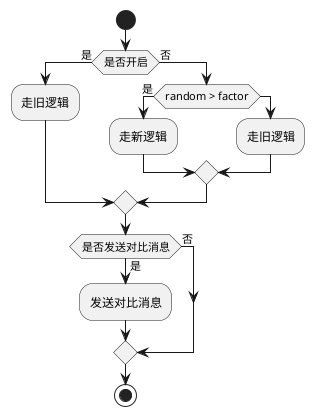 plantuml画流程图教程：https://blog.csdn.net/zhangjikuan/article/details/53484558

@startuml

start

if(是否开启) then(是)
  :走旧逻辑;
else(否)
  if(random > factor) then(是)
    :走新逻辑;
  else
    :走旧逻辑;
  endif
endif
if (是否发送对比消息) then (是)
  :发送对比消息;
else (否)

endif

stop

@enduml